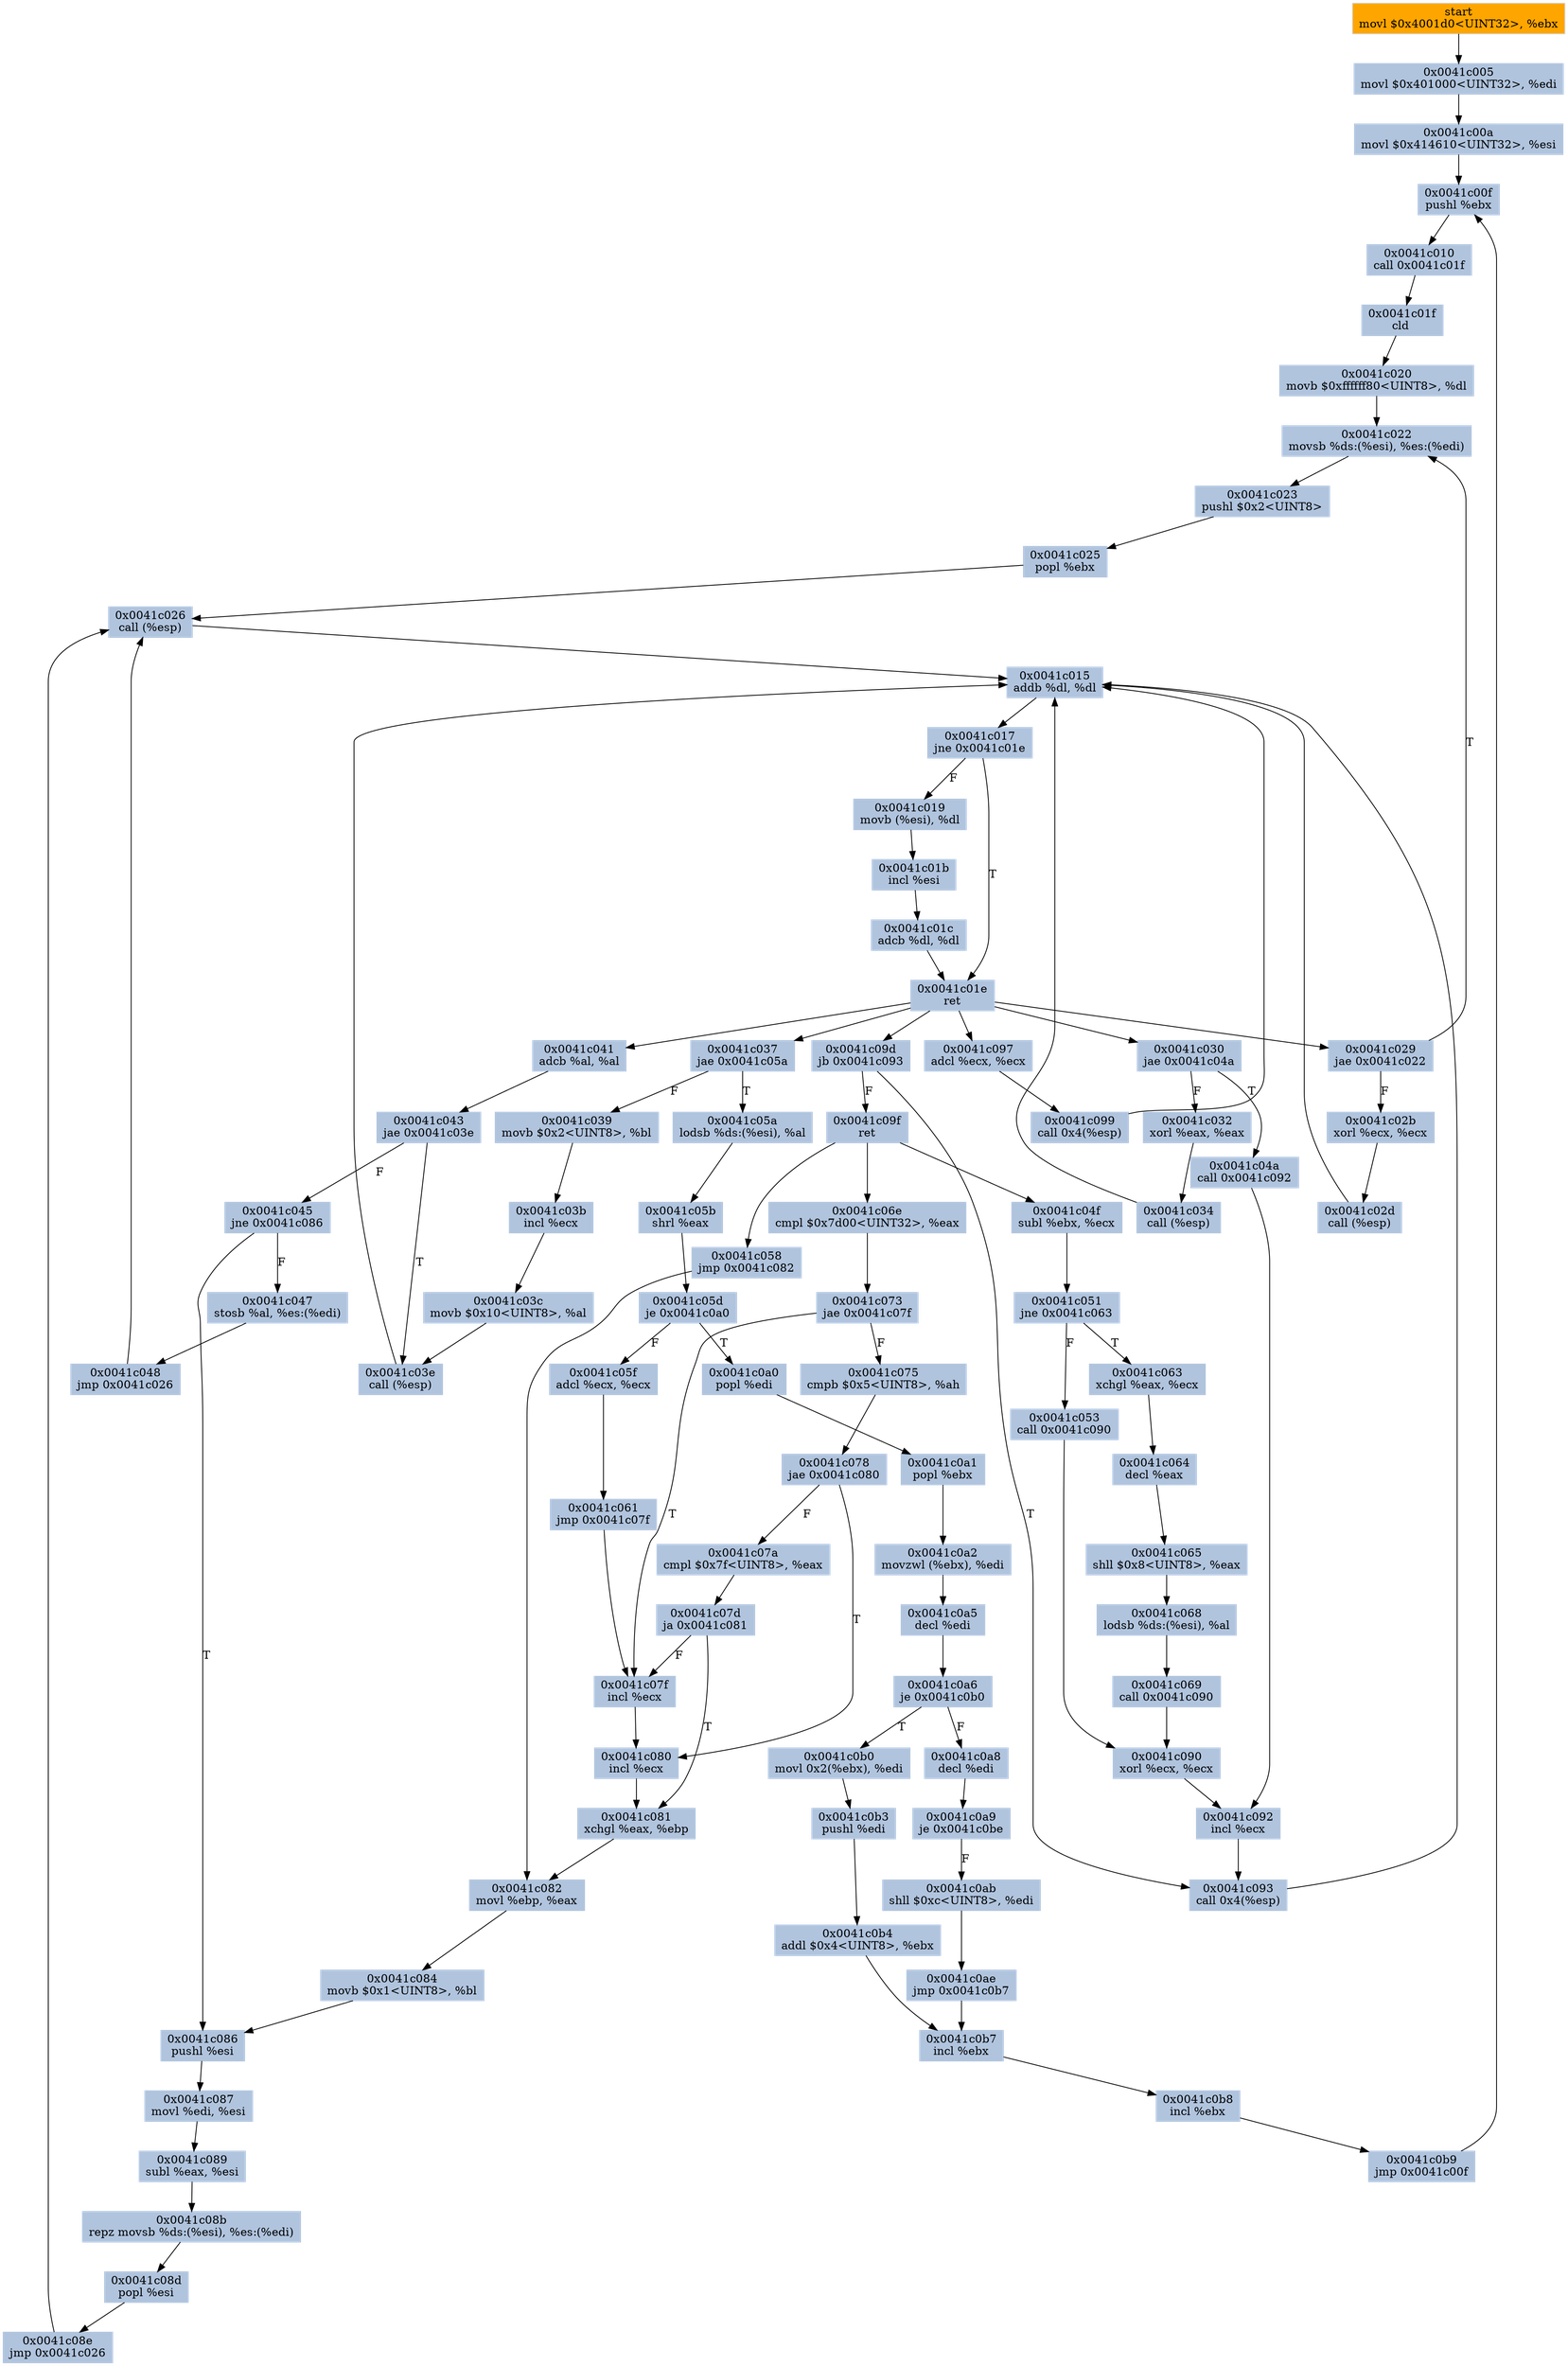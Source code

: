 digraph G {
node[shape=rectangle,style=filled,fillcolor=lightsteelblue,color=lightsteelblue]
bgcolor="transparent"
a0x0041c000movl_0x4001d0UINT32_ebx[label="start\nmovl $0x4001d0<UINT32>, %ebx",fillcolor="orange",color="lightgrey"];
a0x0041c005movl_0x401000UINT32_edi[label="0x0041c005\nmovl $0x401000<UINT32>, %edi"];
a0x0041c00amovl_0x414610UINT32_esi[label="0x0041c00a\nmovl $0x414610<UINT32>, %esi"];
a0x0041c00fpushl_ebx[label="0x0041c00f\npushl %ebx"];
a0x0041c010call_0x0041c01f[label="0x0041c010\ncall 0x0041c01f"];
a0x0041c01fcld_[label="0x0041c01f\ncld "];
a0x0041c020movb_0xffffff80UINT8_dl[label="0x0041c020\nmovb $0xffffff80<UINT8>, %dl"];
a0x0041c022movsb_ds_esi__es_edi_[label="0x0041c022\nmovsb %ds:(%esi), %es:(%edi)"];
a0x0041c023pushl_0x2UINT8[label="0x0041c023\npushl $0x2<UINT8>"];
a0x0041c025popl_ebx[label="0x0041c025\npopl %ebx"];
a0x0041c026call_esp_[label="0x0041c026\ncall (%esp)"];
a0x0041c015addb_dl_dl[label="0x0041c015\naddb %dl, %dl"];
a0x0041c017jne_0x0041c01e[label="0x0041c017\njne 0x0041c01e"];
a0x0041c019movb_esi__dl[label="0x0041c019\nmovb (%esi), %dl"];
a0x0041c01bincl_esi[label="0x0041c01b\nincl %esi"];
a0x0041c01cadcb_dl_dl[label="0x0041c01c\nadcb %dl, %dl"];
a0x0041c01eret[label="0x0041c01e\nret"];
a0x0041c029jae_0x0041c022[label="0x0041c029\njae 0x0041c022"];
a0x0041c02bxorl_ecx_ecx[label="0x0041c02b\nxorl %ecx, %ecx"];
a0x0041c02dcall_esp_[label="0x0041c02d\ncall (%esp)"];
a0x0041c030jae_0x0041c04a[label="0x0041c030\njae 0x0041c04a"];
a0x0041c032xorl_eax_eax[label="0x0041c032\nxorl %eax, %eax"];
a0x0041c034call_esp_[label="0x0041c034\ncall (%esp)"];
a0x0041c037jae_0x0041c05a[label="0x0041c037\njae 0x0041c05a"];
a0x0041c039movb_0x2UINT8_bl[label="0x0041c039\nmovb $0x2<UINT8>, %bl"];
a0x0041c03bincl_ecx[label="0x0041c03b\nincl %ecx"];
a0x0041c03cmovb_0x10UINT8_al[label="0x0041c03c\nmovb $0x10<UINT8>, %al"];
a0x0041c03ecall_esp_[label="0x0041c03e\ncall (%esp)"];
a0x0041c041adcb_al_al[label="0x0041c041\nadcb %al, %al"];
a0x0041c043jae_0x0041c03e[label="0x0041c043\njae 0x0041c03e"];
a0x0041c045jne_0x0041c086[label="0x0041c045\njne 0x0041c086"];
a0x0041c047stosb_al_es_edi_[label="0x0041c047\nstosb %al, %es:(%edi)"];
a0x0041c048jmp_0x0041c026[label="0x0041c048\njmp 0x0041c026"];
a0x0041c05alodsb_ds_esi__al[label="0x0041c05a\nlodsb %ds:(%esi), %al"];
a0x0041c05bshrl_eax[label="0x0041c05b\nshrl %eax"];
a0x0041c05dje_0x0041c0a0[label="0x0041c05d\nje 0x0041c0a0"];
a0x0041c05fadcl_ecx_ecx[label="0x0041c05f\nadcl %ecx, %ecx"];
a0x0041c061jmp_0x0041c07f[label="0x0041c061\njmp 0x0041c07f"];
a0x0041c07fincl_ecx[label="0x0041c07f\nincl %ecx"];
a0x0041c080incl_ecx[label="0x0041c080\nincl %ecx"];
a0x0041c081xchgl_eax_ebp[label="0x0041c081\nxchgl %eax, %ebp"];
a0x0041c082movl_ebp_eax[label="0x0041c082\nmovl %ebp, %eax"];
a0x0041c084movb_0x1UINT8_bl[label="0x0041c084\nmovb $0x1<UINT8>, %bl"];
a0x0041c086pushl_esi[label="0x0041c086\npushl %esi"];
a0x0041c087movl_edi_esi[label="0x0041c087\nmovl %edi, %esi"];
a0x0041c089subl_eax_esi[label="0x0041c089\nsubl %eax, %esi"];
a0x0041c08brepz_movsb_ds_esi__es_edi_[label="0x0041c08b\nrepz movsb %ds:(%esi), %es:(%edi)"];
a0x0041c08dpopl_esi[label="0x0041c08d\npopl %esi"];
a0x0041c08ejmp_0x0041c026[label="0x0041c08e\njmp 0x0041c026"];
a0x0041c04acall_0x0041c092[label="0x0041c04a\ncall 0x0041c092"];
a0x0041c092incl_ecx[label="0x0041c092\nincl %ecx"];
a0x0041c093call_0x4esp_[label="0x0041c093\ncall 0x4(%esp)"];
a0x0041c097adcl_ecx_ecx[label="0x0041c097\nadcl %ecx, %ecx"];
a0x0041c099call_0x4esp_[label="0x0041c099\ncall 0x4(%esp)"];
a0x0041c09djb_0x0041c093[label="0x0041c09d\njb 0x0041c093"];
a0x0041c09fret[label="0x0041c09f\nret"];
a0x0041c04fsubl_ebx_ecx[label="0x0041c04f\nsubl %ebx, %ecx"];
a0x0041c051jne_0x0041c063[label="0x0041c051\njne 0x0041c063"];
a0x0041c063xchgl_eax_ecx[label="0x0041c063\nxchgl %eax, %ecx"];
a0x0041c064decl_eax[label="0x0041c064\ndecl %eax"];
a0x0041c065shll_0x8UINT8_eax[label="0x0041c065\nshll $0x8<UINT8>, %eax"];
a0x0041c068lodsb_ds_esi__al[label="0x0041c068\nlodsb %ds:(%esi), %al"];
a0x0041c069call_0x0041c090[label="0x0041c069\ncall 0x0041c090"];
a0x0041c090xorl_ecx_ecx[label="0x0041c090\nxorl %ecx, %ecx"];
a0x0041c06ecmpl_0x7d00UINT32_eax[label="0x0041c06e\ncmpl $0x7d00<UINT32>, %eax"];
a0x0041c073jae_0x0041c07f[label="0x0041c073\njae 0x0041c07f"];
a0x0041c075cmpb_0x5UINT8_ah[label="0x0041c075\ncmpb $0x5<UINT8>, %ah"];
a0x0041c078jae_0x0041c080[label="0x0041c078\njae 0x0041c080"];
a0x0041c07acmpl_0x7fUINT8_eax[label="0x0041c07a\ncmpl $0x7f<UINT8>, %eax"];
a0x0041c07dja_0x0041c081[label="0x0041c07d\nja 0x0041c081"];
a0x0041c053call_0x0041c090[label="0x0041c053\ncall 0x0041c090"];
a0x0041c058jmp_0x0041c082[label="0x0041c058\njmp 0x0041c082"];
a0x0041c0a0popl_edi[label="0x0041c0a0\npopl %edi"];
a0x0041c0a1popl_ebx[label="0x0041c0a1\npopl %ebx"];
a0x0041c0a2movzwl_ebx__edi[label="0x0041c0a2\nmovzwl (%ebx), %edi"];
a0x0041c0a5decl_edi[label="0x0041c0a5\ndecl %edi"];
a0x0041c0a6je_0x0041c0b0[label="0x0041c0a6\nje 0x0041c0b0"];
a0x0041c0a8decl_edi[label="0x0041c0a8\ndecl %edi"];
a0x0041c0a9je_0x0041c0be[label="0x0041c0a9\nje 0x0041c0be"];
a0x0041c0abshll_0xcUINT8_edi[label="0x0041c0ab\nshll $0xc<UINT8>, %edi"];
a0x0041c0aejmp_0x0041c0b7[label="0x0041c0ae\njmp 0x0041c0b7"];
a0x0041c0b7incl_ebx[label="0x0041c0b7\nincl %ebx"];
a0x0041c0b8incl_ebx[label="0x0041c0b8\nincl %ebx"];
a0x0041c0b9jmp_0x0041c00f[label="0x0041c0b9\njmp 0x0041c00f"];
a0x0041c0b0movl_0x2ebx__edi[label="0x0041c0b0\nmovl 0x2(%ebx), %edi"];
a0x0041c0b3pushl_edi[label="0x0041c0b3\npushl %edi"];
a0x0041c0b4addl_0x4UINT8_ebx[label="0x0041c0b4\naddl $0x4<UINT8>, %ebx"];
a0x0041c000movl_0x4001d0UINT32_ebx -> a0x0041c005movl_0x401000UINT32_edi [color="#000000"];
a0x0041c005movl_0x401000UINT32_edi -> a0x0041c00amovl_0x414610UINT32_esi [color="#000000"];
a0x0041c00amovl_0x414610UINT32_esi -> a0x0041c00fpushl_ebx [color="#000000"];
a0x0041c00fpushl_ebx -> a0x0041c010call_0x0041c01f [color="#000000"];
a0x0041c010call_0x0041c01f -> a0x0041c01fcld_ [color="#000000"];
a0x0041c01fcld_ -> a0x0041c020movb_0xffffff80UINT8_dl [color="#000000"];
a0x0041c020movb_0xffffff80UINT8_dl -> a0x0041c022movsb_ds_esi__es_edi_ [color="#000000"];
a0x0041c022movsb_ds_esi__es_edi_ -> a0x0041c023pushl_0x2UINT8 [color="#000000"];
a0x0041c023pushl_0x2UINT8 -> a0x0041c025popl_ebx [color="#000000"];
a0x0041c025popl_ebx -> a0x0041c026call_esp_ [color="#000000"];
a0x0041c026call_esp_ -> a0x0041c015addb_dl_dl [color="#000000"];
a0x0041c015addb_dl_dl -> a0x0041c017jne_0x0041c01e [color="#000000"];
a0x0041c017jne_0x0041c01e -> a0x0041c019movb_esi__dl [color="#000000",label="F"];
a0x0041c019movb_esi__dl -> a0x0041c01bincl_esi [color="#000000"];
a0x0041c01bincl_esi -> a0x0041c01cadcb_dl_dl [color="#000000"];
a0x0041c01cadcb_dl_dl -> a0x0041c01eret [color="#000000"];
a0x0041c01eret -> a0x0041c029jae_0x0041c022 [color="#000000"];
a0x0041c029jae_0x0041c022 -> a0x0041c02bxorl_ecx_ecx [color="#000000",label="F"];
a0x0041c02bxorl_ecx_ecx -> a0x0041c02dcall_esp_ [color="#000000"];
a0x0041c02dcall_esp_ -> a0x0041c015addb_dl_dl [color="#000000"];
a0x0041c017jne_0x0041c01e -> a0x0041c01eret [color="#000000",label="T"];
a0x0041c01eret -> a0x0041c030jae_0x0041c04a [color="#000000"];
a0x0041c030jae_0x0041c04a -> a0x0041c032xorl_eax_eax [color="#000000",label="F"];
a0x0041c032xorl_eax_eax -> a0x0041c034call_esp_ [color="#000000"];
a0x0041c034call_esp_ -> a0x0041c015addb_dl_dl [color="#000000"];
a0x0041c01eret -> a0x0041c037jae_0x0041c05a [color="#000000"];
a0x0041c037jae_0x0041c05a -> a0x0041c039movb_0x2UINT8_bl [color="#000000",label="F"];
a0x0041c039movb_0x2UINT8_bl -> a0x0041c03bincl_ecx [color="#000000"];
a0x0041c03bincl_ecx -> a0x0041c03cmovb_0x10UINT8_al [color="#000000"];
a0x0041c03cmovb_0x10UINT8_al -> a0x0041c03ecall_esp_ [color="#000000"];
a0x0041c03ecall_esp_ -> a0x0041c015addb_dl_dl [color="#000000"];
a0x0041c01eret -> a0x0041c041adcb_al_al [color="#000000"];
a0x0041c041adcb_al_al -> a0x0041c043jae_0x0041c03e [color="#000000"];
a0x0041c043jae_0x0041c03e -> a0x0041c03ecall_esp_ [color="#000000",label="T"];
a0x0041c043jae_0x0041c03e -> a0x0041c045jne_0x0041c086 [color="#000000",label="F"];
a0x0041c045jne_0x0041c086 -> a0x0041c047stosb_al_es_edi_ [color="#000000",label="F"];
a0x0041c047stosb_al_es_edi_ -> a0x0041c048jmp_0x0041c026 [color="#000000"];
a0x0041c048jmp_0x0041c026 -> a0x0041c026call_esp_ [color="#000000"];
a0x0041c029jae_0x0041c022 -> a0x0041c022movsb_ds_esi__es_edi_ [color="#000000",label="T"];
a0x0041c037jae_0x0041c05a -> a0x0041c05alodsb_ds_esi__al [color="#000000",label="T"];
a0x0041c05alodsb_ds_esi__al -> a0x0041c05bshrl_eax [color="#000000"];
a0x0041c05bshrl_eax -> a0x0041c05dje_0x0041c0a0 [color="#000000"];
a0x0041c05dje_0x0041c0a0 -> a0x0041c05fadcl_ecx_ecx [color="#000000",label="F"];
a0x0041c05fadcl_ecx_ecx -> a0x0041c061jmp_0x0041c07f [color="#000000"];
a0x0041c061jmp_0x0041c07f -> a0x0041c07fincl_ecx [color="#000000"];
a0x0041c07fincl_ecx -> a0x0041c080incl_ecx [color="#000000"];
a0x0041c080incl_ecx -> a0x0041c081xchgl_eax_ebp [color="#000000"];
a0x0041c081xchgl_eax_ebp -> a0x0041c082movl_ebp_eax [color="#000000"];
a0x0041c082movl_ebp_eax -> a0x0041c084movb_0x1UINT8_bl [color="#000000"];
a0x0041c084movb_0x1UINT8_bl -> a0x0041c086pushl_esi [color="#000000"];
a0x0041c086pushl_esi -> a0x0041c087movl_edi_esi [color="#000000"];
a0x0041c087movl_edi_esi -> a0x0041c089subl_eax_esi [color="#000000"];
a0x0041c089subl_eax_esi -> a0x0041c08brepz_movsb_ds_esi__es_edi_ [color="#000000"];
a0x0041c08brepz_movsb_ds_esi__es_edi_ -> a0x0041c08dpopl_esi [color="#000000"];
a0x0041c08dpopl_esi -> a0x0041c08ejmp_0x0041c026 [color="#000000"];
a0x0041c08ejmp_0x0041c026 -> a0x0041c026call_esp_ [color="#000000"];
a0x0041c030jae_0x0041c04a -> a0x0041c04acall_0x0041c092 [color="#000000",label="T"];
a0x0041c04acall_0x0041c092 -> a0x0041c092incl_ecx [color="#000000"];
a0x0041c092incl_ecx -> a0x0041c093call_0x4esp_ [color="#000000"];
a0x0041c093call_0x4esp_ -> a0x0041c015addb_dl_dl [color="#000000"];
a0x0041c01eret -> a0x0041c097adcl_ecx_ecx [color="#000000"];
a0x0041c097adcl_ecx_ecx -> a0x0041c099call_0x4esp_ [color="#000000"];
a0x0041c099call_0x4esp_ -> a0x0041c015addb_dl_dl [color="#000000"];
a0x0041c01eret -> a0x0041c09djb_0x0041c093 [color="#000000"];
a0x0041c09djb_0x0041c093 -> a0x0041c09fret [color="#000000",label="F"];
a0x0041c09fret -> a0x0041c04fsubl_ebx_ecx [color="#000000"];
a0x0041c04fsubl_ebx_ecx -> a0x0041c051jne_0x0041c063 [color="#000000"];
a0x0041c051jne_0x0041c063 -> a0x0041c063xchgl_eax_ecx [color="#000000",label="T"];
a0x0041c063xchgl_eax_ecx -> a0x0041c064decl_eax [color="#000000"];
a0x0041c064decl_eax -> a0x0041c065shll_0x8UINT8_eax [color="#000000"];
a0x0041c065shll_0x8UINT8_eax -> a0x0041c068lodsb_ds_esi__al [color="#000000"];
a0x0041c068lodsb_ds_esi__al -> a0x0041c069call_0x0041c090 [color="#000000"];
a0x0041c069call_0x0041c090 -> a0x0041c090xorl_ecx_ecx [color="#000000"];
a0x0041c090xorl_ecx_ecx -> a0x0041c092incl_ecx [color="#000000"];
a0x0041c09djb_0x0041c093 -> a0x0041c093call_0x4esp_ [color="#000000",label="T"];
a0x0041c09fret -> a0x0041c06ecmpl_0x7d00UINT32_eax [color="#000000"];
a0x0041c06ecmpl_0x7d00UINT32_eax -> a0x0041c073jae_0x0041c07f [color="#000000"];
a0x0041c073jae_0x0041c07f -> a0x0041c075cmpb_0x5UINT8_ah [color="#000000",label="F"];
a0x0041c075cmpb_0x5UINT8_ah -> a0x0041c078jae_0x0041c080 [color="#000000"];
a0x0041c078jae_0x0041c080 -> a0x0041c07acmpl_0x7fUINT8_eax [color="#000000",label="F"];
a0x0041c07acmpl_0x7fUINT8_eax -> a0x0041c07dja_0x0041c081 [color="#000000"];
a0x0041c07dja_0x0041c081 -> a0x0041c07fincl_ecx [color="#000000",label="F"];
a0x0041c045jne_0x0041c086 -> a0x0041c086pushl_esi [color="#000000",label="T"];
a0x0041c051jne_0x0041c063 -> a0x0041c053call_0x0041c090 [color="#000000",label="F"];
a0x0041c053call_0x0041c090 -> a0x0041c090xorl_ecx_ecx [color="#000000"];
a0x0041c09fret -> a0x0041c058jmp_0x0041c082 [color="#000000"];
a0x0041c058jmp_0x0041c082 -> a0x0041c082movl_ebp_eax [color="#000000"];
a0x0041c07dja_0x0041c081 -> a0x0041c081xchgl_eax_ebp [color="#000000",label="T"];
a0x0041c078jae_0x0041c080 -> a0x0041c080incl_ecx [color="#000000",label="T"];
a0x0041c073jae_0x0041c07f -> a0x0041c07fincl_ecx [color="#000000",label="T"];
a0x0041c05dje_0x0041c0a0 -> a0x0041c0a0popl_edi [color="#000000",label="T"];
a0x0041c0a0popl_edi -> a0x0041c0a1popl_ebx [color="#000000"];
a0x0041c0a1popl_ebx -> a0x0041c0a2movzwl_ebx__edi [color="#000000"];
a0x0041c0a2movzwl_ebx__edi -> a0x0041c0a5decl_edi [color="#000000"];
a0x0041c0a5decl_edi -> a0x0041c0a6je_0x0041c0b0 [color="#000000"];
a0x0041c0a6je_0x0041c0b0 -> a0x0041c0a8decl_edi [color="#000000",label="F"];
a0x0041c0a8decl_edi -> a0x0041c0a9je_0x0041c0be [color="#000000"];
a0x0041c0a9je_0x0041c0be -> a0x0041c0abshll_0xcUINT8_edi [color="#000000",label="F"];
a0x0041c0abshll_0xcUINT8_edi -> a0x0041c0aejmp_0x0041c0b7 [color="#000000"];
a0x0041c0aejmp_0x0041c0b7 -> a0x0041c0b7incl_ebx [color="#000000"];
a0x0041c0b7incl_ebx -> a0x0041c0b8incl_ebx [color="#000000"];
a0x0041c0b8incl_ebx -> a0x0041c0b9jmp_0x0041c00f [color="#000000"];
a0x0041c0b9jmp_0x0041c00f -> a0x0041c00fpushl_ebx [color="#000000"];
a0x0041c0a6je_0x0041c0b0 -> a0x0041c0b0movl_0x2ebx__edi [color="#000000",label="T"];
a0x0041c0b0movl_0x2ebx__edi -> a0x0041c0b3pushl_edi [color="#000000"];
a0x0041c0b3pushl_edi -> a0x0041c0b4addl_0x4UINT8_ebx [color="#000000"];
a0x0041c0b4addl_0x4UINT8_ebx -> a0x0041c0b7incl_ebx [color="#000000"];
}
